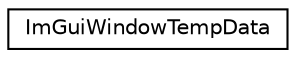 digraph "Graphical Class Hierarchy"
{
  edge [fontname="Helvetica",fontsize="10",labelfontname="Helvetica",labelfontsize="10"];
  node [fontname="Helvetica",fontsize="10",shape=record];
  rankdir="LR";
  Node0 [label="ImGuiWindowTempData",height=0.2,width=0.4,color="black", fillcolor="white", style="filled",URL="$structImGuiWindowTempData.html"];
}
